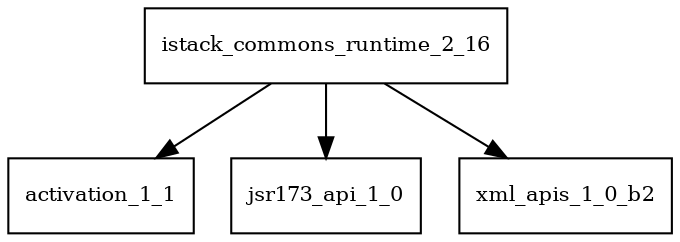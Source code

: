 digraph istack_commons_runtime_2_16_dependencies {
  node [shape = box, fontsize=10.0];
  istack_commons_runtime_2_16 -> activation_1_1;
  istack_commons_runtime_2_16 -> jsr173_api_1_0;
  istack_commons_runtime_2_16 -> xml_apis_1_0_b2;
}
